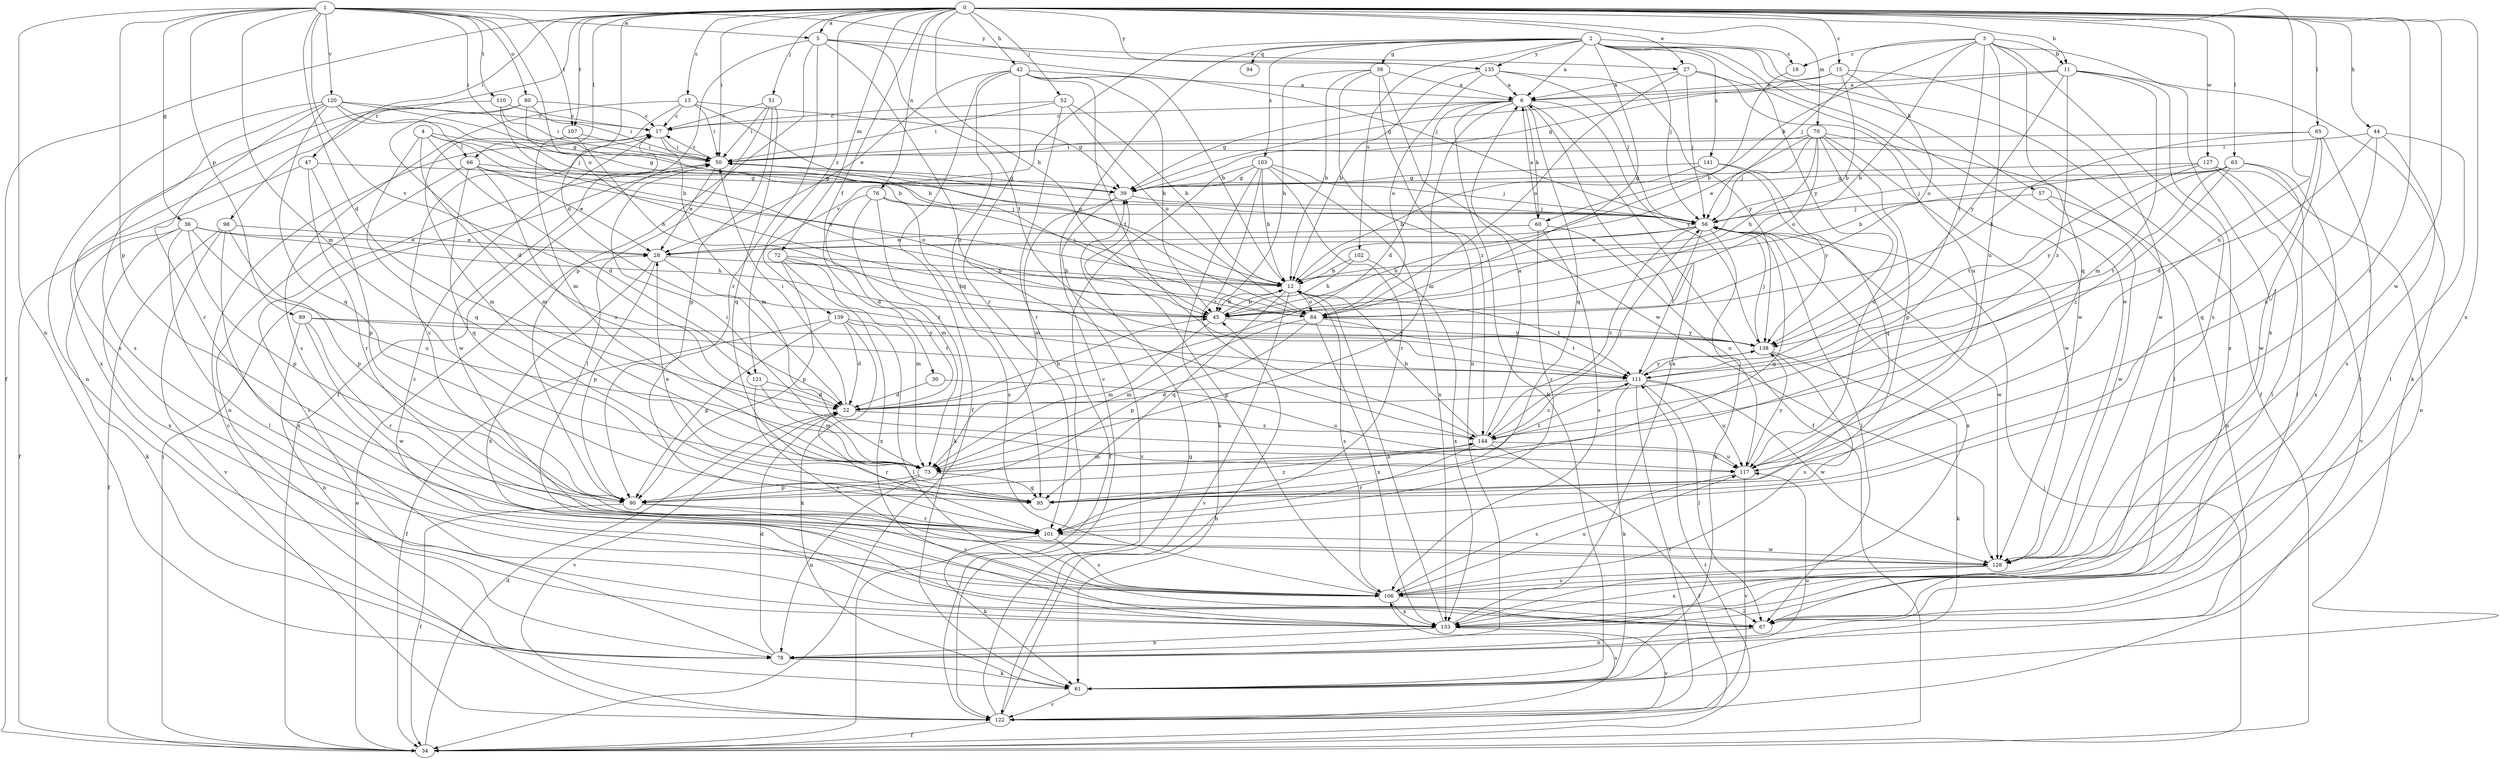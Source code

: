 strict digraph  {
0;
1;
2;
3;
4;
5;
6;
11;
12;
13;
15;
16;
17;
22;
27;
28;
30;
34;
36;
38;
39;
42;
44;
45;
47;
50;
51;
52;
56;
57;
60;
61;
63;
65;
66;
67;
70;
72;
73;
76;
78;
80;
84;
89;
90;
94;
95;
98;
101;
102;
103;
106;
107;
110;
111;
117;
120;
121;
122;
127;
128;
133;
135;
138;
139;
141;
144;
0 -> 5  [label=a];
0 -> 11  [label=b];
0 -> 13  [label=c];
0 -> 15  [label=c];
0 -> 22  [label=d];
0 -> 27  [label=e];
0 -> 30  [label=f];
0 -> 34  [label=f];
0 -> 42  [label=h];
0 -> 44  [label=h];
0 -> 45  [label=h];
0 -> 47  [label=i];
0 -> 50  [label=i];
0 -> 51  [label=j];
0 -> 52  [label=j];
0 -> 63  [label=l];
0 -> 65  [label=l];
0 -> 66  [label=l];
0 -> 70  [label=m];
0 -> 72  [label=m];
0 -> 76  [label=n];
0 -> 98  [label=r];
0 -> 101  [label=r];
0 -> 107  [label=t];
0 -> 117  [label=u];
0 -> 127  [label=w];
0 -> 128  [label=w];
0 -> 133  [label=x];
0 -> 135  [label=y];
0 -> 139  [label=z];
1 -> 5  [label=a];
1 -> 22  [label=d];
1 -> 36  [label=g];
1 -> 50  [label=i];
1 -> 73  [label=m];
1 -> 78  [label=n];
1 -> 80  [label=o];
1 -> 84  [label=o];
1 -> 89  [label=p];
1 -> 90  [label=p];
1 -> 107  [label=t];
1 -> 110  [label=t];
1 -> 120  [label=v];
1 -> 121  [label=v];
1 -> 135  [label=y];
2 -> 6  [label=a];
2 -> 16  [label=c];
2 -> 34  [label=f];
2 -> 38  [label=g];
2 -> 56  [label=j];
2 -> 57  [label=k];
2 -> 84  [label=o];
2 -> 94  [label=q];
2 -> 102  [label=s];
2 -> 103  [label=s];
2 -> 121  [label=v];
2 -> 122  [label=v];
2 -> 128  [label=w];
2 -> 135  [label=y];
2 -> 138  [label=y];
2 -> 141  [label=z];
3 -> 11  [label=b];
3 -> 16  [label=c];
3 -> 45  [label=h];
3 -> 56  [label=j];
3 -> 60  [label=k];
3 -> 95  [label=q];
3 -> 106  [label=s];
3 -> 111  [label=t];
3 -> 117  [label=u];
3 -> 133  [label=x];
4 -> 22  [label=d];
4 -> 39  [label=g];
4 -> 45  [label=h];
4 -> 66  [label=l];
4 -> 73  [label=m];
4 -> 95  [label=q];
5 -> 27  [label=e];
5 -> 34  [label=f];
5 -> 56  [label=j];
5 -> 90  [label=p];
5 -> 101  [label=r];
5 -> 111  [label=t];
5 -> 144  [label=z];
6 -> 17  [label=c];
6 -> 22  [label=d];
6 -> 34  [label=f];
6 -> 39  [label=g];
6 -> 60  [label=k];
6 -> 61  [label=k];
6 -> 73  [label=m];
6 -> 95  [label=q];
6 -> 138  [label=y];
11 -> 6  [label=a];
11 -> 39  [label=g];
11 -> 61  [label=k];
11 -> 73  [label=m];
11 -> 133  [label=x];
11 -> 138  [label=y];
11 -> 144  [label=z];
12 -> 45  [label=h];
12 -> 84  [label=o];
12 -> 95  [label=q];
12 -> 106  [label=s];
12 -> 111  [label=t];
12 -> 122  [label=v];
13 -> 17  [label=c];
13 -> 39  [label=g];
13 -> 50  [label=i];
13 -> 73  [label=m];
13 -> 84  [label=o];
13 -> 106  [label=s];
15 -> 6  [label=a];
15 -> 12  [label=b];
15 -> 39  [label=g];
15 -> 84  [label=o];
15 -> 128  [label=w];
16 -> 12  [label=b];
17 -> 50  [label=i];
17 -> 73  [label=m];
17 -> 128  [label=w];
22 -> 45  [label=h];
22 -> 50  [label=i];
22 -> 101  [label=r];
22 -> 122  [label=v];
22 -> 144  [label=z];
27 -> 6  [label=a];
27 -> 56  [label=j];
27 -> 84  [label=o];
27 -> 117  [label=u];
27 -> 128  [label=w];
28 -> 12  [label=b];
28 -> 90  [label=p];
28 -> 111  [label=t];
28 -> 133  [label=x];
30 -> 22  [label=d];
30 -> 117  [label=u];
34 -> 22  [label=d];
34 -> 28  [label=e];
34 -> 50  [label=i];
34 -> 56  [label=j];
34 -> 111  [label=t];
36 -> 28  [label=e];
36 -> 45  [label=h];
36 -> 61  [label=k];
36 -> 67  [label=l];
36 -> 90  [label=p];
36 -> 117  [label=u];
36 -> 133  [label=x];
38 -> 6  [label=a];
38 -> 12  [label=b];
38 -> 45  [label=h];
38 -> 78  [label=n];
38 -> 128  [label=w];
38 -> 144  [label=z];
39 -> 56  [label=j];
39 -> 73  [label=m];
39 -> 122  [label=v];
42 -> 6  [label=a];
42 -> 12  [label=b];
42 -> 28  [label=e];
42 -> 34  [label=f];
42 -> 45  [label=h];
42 -> 95  [label=q];
42 -> 101  [label=r];
42 -> 111  [label=t];
44 -> 22  [label=d];
44 -> 50  [label=i];
44 -> 67  [label=l];
44 -> 106  [label=s];
44 -> 117  [label=u];
45 -> 12  [label=b];
45 -> 73  [label=m];
45 -> 138  [label=y];
47 -> 34  [label=f];
47 -> 39  [label=g];
47 -> 90  [label=p];
47 -> 101  [label=r];
50 -> 17  [label=c];
50 -> 28  [label=e];
50 -> 39  [label=g];
51 -> 17  [label=c];
51 -> 50  [label=i];
51 -> 67  [label=l];
51 -> 90  [label=p];
51 -> 95  [label=q];
52 -> 12  [label=b];
52 -> 17  [label=c];
52 -> 50  [label=i];
52 -> 84  [label=o];
52 -> 101  [label=r];
56 -> 28  [label=e];
56 -> 45  [label=h];
56 -> 50  [label=i];
56 -> 61  [label=k];
56 -> 67  [label=l];
56 -> 95  [label=q];
56 -> 111  [label=t];
56 -> 128  [label=w];
56 -> 133  [label=x];
56 -> 144  [label=z];
57 -> 56  [label=j];
57 -> 78  [label=n];
57 -> 128  [label=w];
60 -> 6  [label=a];
60 -> 28  [label=e];
60 -> 101  [label=r];
60 -> 106  [label=s];
60 -> 117  [label=u];
61 -> 117  [label=u];
61 -> 122  [label=v];
63 -> 39  [label=g];
63 -> 56  [label=j];
63 -> 67  [label=l];
63 -> 111  [label=t];
63 -> 133  [label=x];
63 -> 138  [label=y];
63 -> 144  [label=z];
65 -> 45  [label=h];
65 -> 50  [label=i];
65 -> 67  [label=l];
65 -> 95  [label=q];
65 -> 128  [label=w];
66 -> 28  [label=e];
66 -> 39  [label=g];
66 -> 78  [label=n];
66 -> 84  [label=o];
66 -> 95  [label=q];
66 -> 117  [label=u];
67 -> 17  [label=c];
67 -> 78  [label=n];
70 -> 28  [label=e];
70 -> 45  [label=h];
70 -> 50  [label=i];
70 -> 56  [label=j];
70 -> 67  [label=l];
70 -> 84  [label=o];
70 -> 90  [label=p];
70 -> 117  [label=u];
70 -> 128  [label=w];
72 -> 12  [label=b];
72 -> 45  [label=h];
72 -> 73  [label=m];
72 -> 90  [label=p];
72 -> 133  [label=x];
73 -> 50  [label=i];
73 -> 78  [label=n];
73 -> 90  [label=p];
73 -> 95  [label=q];
73 -> 111  [label=t];
76 -> 22  [label=d];
76 -> 56  [label=j];
76 -> 61  [label=k];
76 -> 73  [label=m];
76 -> 106  [label=s];
78 -> 22  [label=d];
78 -> 50  [label=i];
78 -> 61  [label=k];
80 -> 12  [label=b];
80 -> 17  [label=c];
80 -> 22  [label=d];
80 -> 50  [label=i];
80 -> 133  [label=x];
84 -> 50  [label=i];
84 -> 73  [label=m];
84 -> 90  [label=p];
84 -> 111  [label=t];
84 -> 133  [label=x];
84 -> 138  [label=y];
89 -> 78  [label=n];
89 -> 101  [label=r];
89 -> 111  [label=t];
89 -> 128  [label=w];
89 -> 138  [label=y];
90 -> 34  [label=f];
90 -> 101  [label=r];
90 -> 106  [label=s];
90 -> 144  [label=z];
95 -> 28  [label=e];
98 -> 28  [label=e];
98 -> 34  [label=f];
98 -> 90  [label=p];
98 -> 122  [label=v];
98 -> 133  [label=x];
101 -> 17  [label=c];
101 -> 61  [label=k];
101 -> 106  [label=s];
101 -> 128  [label=w];
102 -> 12  [label=b];
102 -> 45  [label=h];
102 -> 133  [label=x];
103 -> 12  [label=b];
103 -> 34  [label=f];
103 -> 39  [label=g];
103 -> 56  [label=j];
103 -> 61  [label=k];
103 -> 101  [label=r];
103 -> 133  [label=x];
103 -> 144  [label=z];
106 -> 39  [label=g];
106 -> 67  [label=l];
106 -> 117  [label=u];
106 -> 133  [label=x];
107 -> 45  [label=h];
107 -> 50  [label=i];
107 -> 73  [label=m];
110 -> 12  [label=b];
110 -> 17  [label=c];
110 -> 50  [label=i];
110 -> 106  [label=s];
111 -> 22  [label=d];
111 -> 61  [label=k];
111 -> 67  [label=l];
111 -> 117  [label=u];
111 -> 122  [label=v];
111 -> 128  [label=w];
111 -> 138  [label=y];
111 -> 144  [label=z];
117 -> 106  [label=s];
117 -> 122  [label=v];
117 -> 138  [label=y];
120 -> 12  [label=b];
120 -> 17  [label=c];
120 -> 39  [label=g];
120 -> 56  [label=j];
120 -> 78  [label=n];
120 -> 95  [label=q];
120 -> 101  [label=r];
120 -> 106  [label=s];
121 -> 22  [label=d];
121 -> 73  [label=m];
121 -> 106  [label=s];
122 -> 17  [label=c];
122 -> 34  [label=f];
122 -> 39  [label=g];
122 -> 45  [label=h];
122 -> 106  [label=s];
127 -> 12  [label=b];
127 -> 39  [label=g];
127 -> 67  [label=l];
127 -> 78  [label=n];
127 -> 111  [label=t];
127 -> 122  [label=v];
128 -> 106  [label=s];
128 -> 133  [label=x];
133 -> 6  [label=a];
133 -> 12  [label=b];
133 -> 78  [label=n];
133 -> 122  [label=v];
135 -> 6  [label=a];
135 -> 12  [label=b];
135 -> 56  [label=j];
135 -> 84  [label=o];
135 -> 138  [label=y];
138 -> 56  [label=j];
138 -> 61  [label=k];
138 -> 106  [label=s];
138 -> 111  [label=t];
139 -> 22  [label=d];
139 -> 34  [label=f];
139 -> 61  [label=k];
139 -> 67  [label=l];
139 -> 90  [label=p];
139 -> 138  [label=y];
141 -> 12  [label=b];
141 -> 39  [label=g];
141 -> 95  [label=q];
141 -> 138  [label=y];
144 -> 6  [label=a];
144 -> 12  [label=b];
144 -> 34  [label=f];
144 -> 56  [label=j];
144 -> 73  [label=m];
144 -> 101  [label=r];
144 -> 117  [label=u];
}
